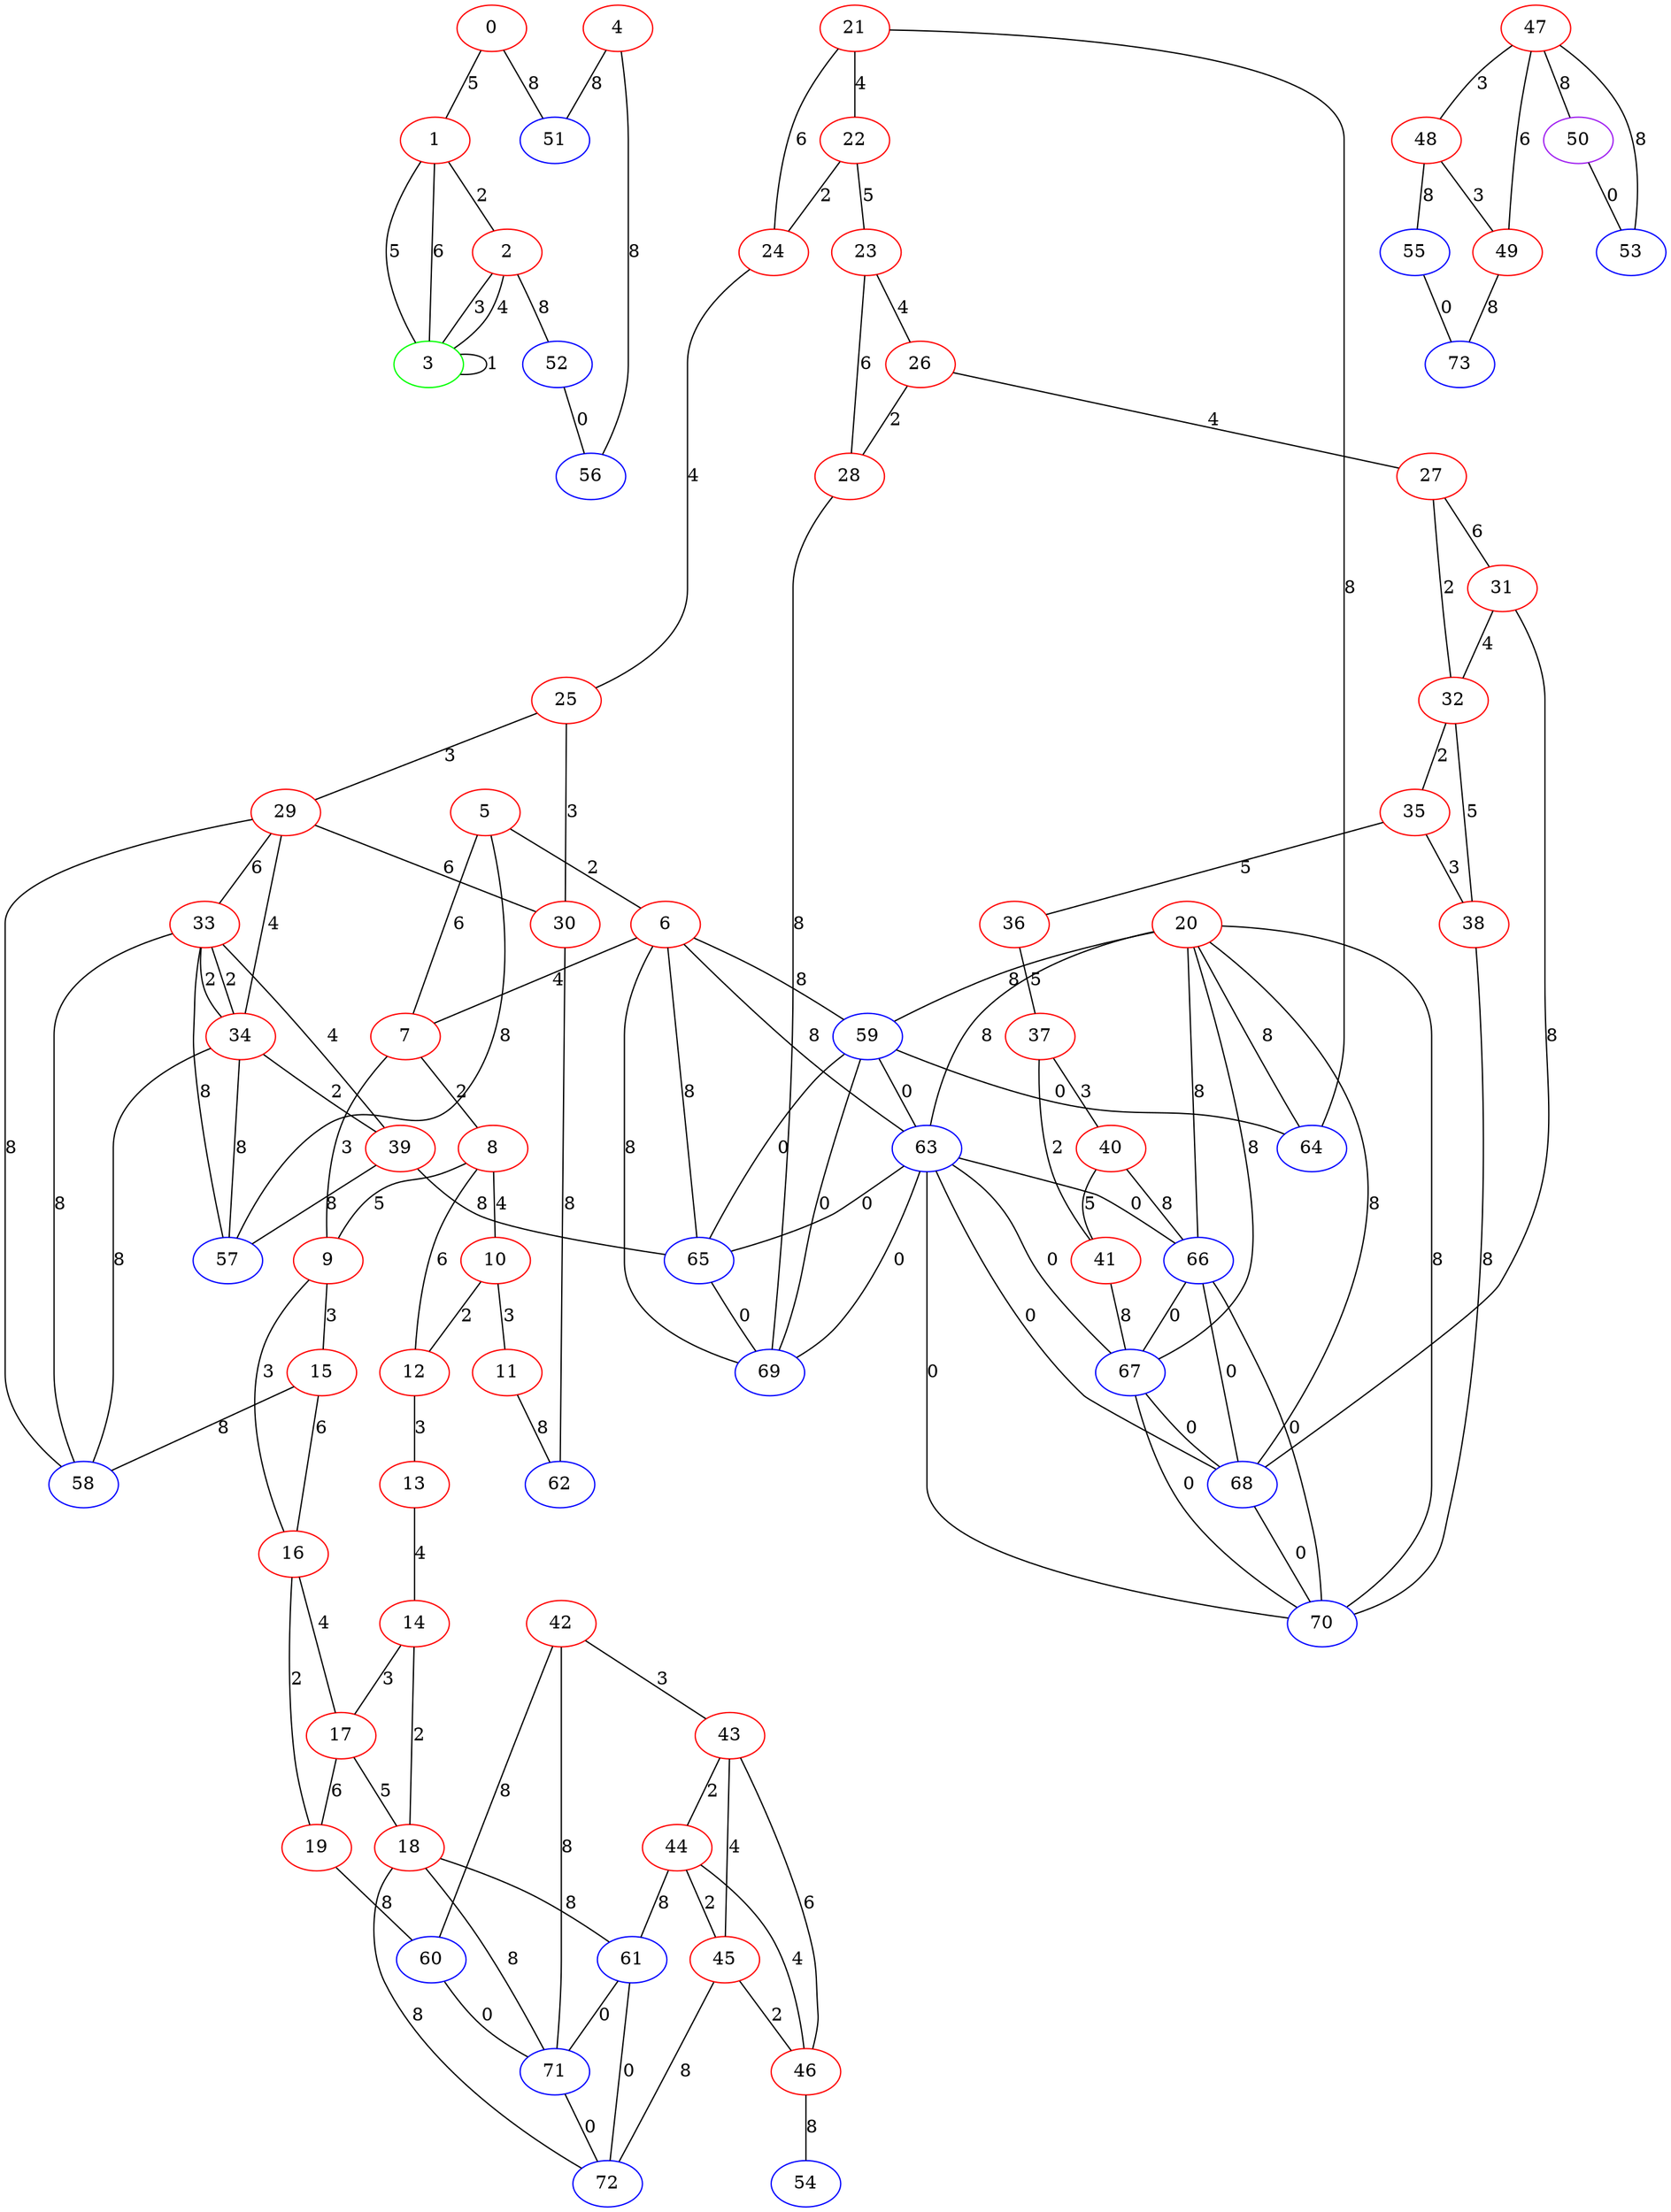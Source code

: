 graph "" {
0 [color=red, weight=1];
1 [color=red, weight=1];
2 [color=red, weight=1];
3 [color=green, weight=2];
4 [color=red, weight=1];
5 [color=red, weight=1];
6 [color=red, weight=1];
7 [color=red, weight=1];
8 [color=red, weight=1];
9 [color=red, weight=1];
10 [color=red, weight=1];
11 [color=red, weight=1];
12 [color=red, weight=1];
13 [color=red, weight=1];
14 [color=red, weight=1];
15 [color=red, weight=1];
16 [color=red, weight=1];
17 [color=red, weight=1];
18 [color=red, weight=1];
19 [color=red, weight=1];
20 [color=red, weight=1];
21 [color=red, weight=1];
22 [color=red, weight=1];
23 [color=red, weight=1];
24 [color=red, weight=1];
25 [color=red, weight=1];
26 [color=red, weight=1];
27 [color=red, weight=1];
28 [color=red, weight=1];
29 [color=red, weight=1];
30 [color=red, weight=1];
31 [color=red, weight=1];
32 [color=red, weight=1];
33 [color=red, weight=1];
34 [color=red, weight=1];
35 [color=red, weight=1];
36 [color=red, weight=1];
37 [color=red, weight=1];
38 [color=red, weight=1];
39 [color=red, weight=1];
40 [color=red, weight=1];
41 [color=red, weight=1];
42 [color=red, weight=1];
43 [color=red, weight=1];
44 [color=red, weight=1];
45 [color=red, weight=1];
46 [color=red, weight=1];
47 [color=red, weight=1];
48 [color=red, weight=1];
49 [color=red, weight=1];
50 [color=purple, weight=4];
51 [color=blue, weight=3];
52 [color=blue, weight=3];
53 [color=blue, weight=3];
54 [color=blue, weight=3];
55 [color=blue, weight=3];
56 [color=blue, weight=3];
57 [color=blue, weight=3];
58 [color=blue, weight=3];
59 [color=blue, weight=3];
60 [color=blue, weight=3];
61 [color=blue, weight=3];
62 [color=blue, weight=3];
63 [color=blue, weight=3];
64 [color=blue, weight=3];
65 [color=blue, weight=3];
66 [color=blue, weight=3];
67 [color=blue, weight=3];
68 [color=blue, weight=3];
69 [color=blue, weight=3];
70 [color=blue, weight=3];
71 [color=blue, weight=3];
72 [color=blue, weight=3];
73 [color=blue, weight=3];
0 -- 1  [key=0, label=5];
0 -- 51  [key=0, label=8];
1 -- 2  [key=0, label=2];
1 -- 3  [key=0, label=5];
1 -- 3  [key=1, label=6];
2 -- 3  [key=0, label=3];
2 -- 3  [key=1, label=4];
2 -- 52  [key=0, label=8];
3 -- 3  [key=0, label=1];
4 -- 56  [key=0, label=8];
4 -- 51  [key=0, label=8];
5 -- 57  [key=0, label=8];
5 -- 6  [key=0, label=2];
5 -- 7  [key=0, label=6];
6 -- 65  [key=0, label=8];
6 -- 69  [key=0, label=8];
6 -- 7  [key=0, label=4];
6 -- 59  [key=0, label=8];
6 -- 63  [key=0, label=8];
7 -- 8  [key=0, label=2];
7 -- 9  [key=0, label=3];
8 -- 9  [key=0, label=5];
8 -- 10  [key=0, label=4];
8 -- 12  [key=0, label=6];
9 -- 16  [key=0, label=3];
9 -- 15  [key=0, label=3];
10 -- 11  [key=0, label=3];
10 -- 12  [key=0, label=2];
11 -- 62  [key=0, label=8];
12 -- 13  [key=0, label=3];
13 -- 14  [key=0, label=4];
14 -- 17  [key=0, label=3];
14 -- 18  [key=0, label=2];
15 -- 16  [key=0, label=6];
15 -- 58  [key=0, label=8];
16 -- 19  [key=0, label=2];
16 -- 17  [key=0, label=4];
17 -- 18  [key=0, label=5];
17 -- 19  [key=0, label=6];
18 -- 72  [key=0, label=8];
18 -- 61  [key=0, label=8];
18 -- 71  [key=0, label=8];
19 -- 60  [key=0, label=8];
20 -- 64  [key=0, label=8];
20 -- 66  [key=0, label=8];
20 -- 67  [key=0, label=8];
20 -- 68  [key=0, label=8];
20 -- 70  [key=0, label=8];
20 -- 59  [key=0, label=8];
20 -- 63  [key=0, label=8];
21 -- 24  [key=0, label=6];
21 -- 64  [key=0, label=8];
21 -- 22  [key=0, label=4];
22 -- 24  [key=0, label=2];
22 -- 23  [key=0, label=5];
23 -- 26  [key=0, label=4];
23 -- 28  [key=0, label=6];
24 -- 25  [key=0, label=4];
25 -- 29  [key=0, label=3];
25 -- 30  [key=0, label=3];
26 -- 27  [key=0, label=4];
26 -- 28  [key=0, label=2];
27 -- 32  [key=0, label=2];
27 -- 31  [key=0, label=6];
28 -- 69  [key=0, label=8];
29 -- 34  [key=0, label=4];
29 -- 58  [key=0, label=8];
29 -- 30  [key=0, label=6];
29 -- 33  [key=0, label=6];
30 -- 62  [key=0, label=8];
31 -- 32  [key=0, label=4];
31 -- 68  [key=0, label=8];
32 -- 35  [key=0, label=2];
32 -- 38  [key=0, label=5];
33 -- 57  [key=0, label=8];
33 -- 34  [key=0, label=2];
33 -- 34  [key=1, label=2];
33 -- 58  [key=0, label=8];
33 -- 39  [key=0, label=4];
34 -- 57  [key=0, label=8];
34 -- 58  [key=0, label=8];
34 -- 39  [key=0, label=2];
35 -- 36  [key=0, label=5];
35 -- 38  [key=0, label=3];
36 -- 37  [key=0, label=5];
37 -- 40  [key=0, label=3];
37 -- 41  [key=0, label=2];
38 -- 70  [key=0, label=8];
39 -- 65  [key=0, label=8];
39 -- 57  [key=0, label=8];
40 -- 41  [key=0, label=5];
40 -- 66  [key=0, label=8];
41 -- 67  [key=0, label=8];
42 -- 43  [key=0, label=3];
42 -- 60  [key=0, label=8];
42 -- 71  [key=0, label=8];
43 -- 44  [key=0, label=2];
43 -- 45  [key=0, label=4];
43 -- 46  [key=0, label=6];
44 -- 45  [key=0, label=2];
44 -- 46  [key=0, label=4];
44 -- 61  [key=0, label=8];
45 -- 72  [key=0, label=8];
45 -- 46  [key=0, label=2];
46 -- 54  [key=0, label=8];
47 -- 48  [key=0, label=3];
47 -- 49  [key=0, label=6];
47 -- 50  [key=0, label=8];
47 -- 53  [key=0, label=8];
48 -- 49  [key=0, label=3];
48 -- 55  [key=0, label=8];
49 -- 73  [key=0, label=8];
50 -- 53  [key=0, label=0];
52 -- 56  [key=0, label=0];
55 -- 73  [key=0, label=0];
59 -- 64  [key=0, label=0];
59 -- 65  [key=0, label=0];
59 -- 69  [key=0, label=0];
59 -- 63  [key=0, label=0];
60 -- 71  [key=0, label=0];
61 -- 72  [key=0, label=0];
61 -- 71  [key=0, label=0];
63 -- 65  [key=0, label=0];
63 -- 66  [key=0, label=0];
63 -- 67  [key=0, label=0];
63 -- 68  [key=0, label=0];
63 -- 69  [key=0, label=0];
63 -- 70  [key=0, label=0];
65 -- 69  [key=0, label=0];
66 -- 67  [key=0, label=0];
66 -- 68  [key=0, label=0];
66 -- 70  [key=0, label=0];
67 -- 68  [key=0, label=0];
67 -- 70  [key=0, label=0];
68 -- 70  [key=0, label=0];
71 -- 72  [key=0, label=0];
}
